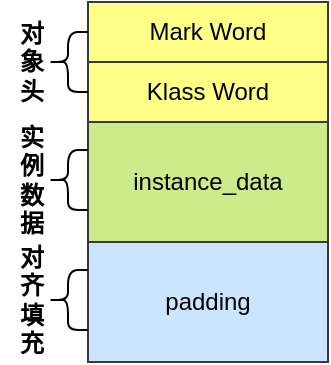 <mxfile version="14.4.3" type="device"><diagram id="QxssFL52I_7Lkqczmbq0" name="第 1 页"><mxGraphModel dx="1086" dy="806" grid="1" gridSize="10" guides="1" tooltips="1" connect="1" arrows="1" fold="1" page="1" pageScale="1" pageWidth="827" pageHeight="1169" math="0" shadow="0"><root><mxCell id="0"/><mxCell id="1" parent="0"/><mxCell id="JjtoP0YmQ39IEmG7OS8L-1" value="Mark Word" style="rounded=0;whiteSpace=wrap;html=1;fillColor=#ffff88;strokeColor=#36393d;" vertex="1" parent="1"><mxGeometry x="180" y="210" width="120" height="30" as="geometry"/></mxCell><mxCell id="JjtoP0YmQ39IEmG7OS8L-2" value="Klass Word" style="rounded=0;whiteSpace=wrap;html=1;fillColor=#ffff88;strokeColor=#36393d;" vertex="1" parent="1"><mxGeometry x="180" y="240" width="120" height="30" as="geometry"/></mxCell><mxCell id="JjtoP0YmQ39IEmG7OS8L-3" value="instance_data" style="rounded=0;whiteSpace=wrap;html=1;fillColor=#cdeb8b;strokeColor=#36393d;" vertex="1" parent="1"><mxGeometry x="180" y="270" width="120" height="60" as="geometry"/></mxCell><mxCell id="JjtoP0YmQ39IEmG7OS8L-4" value="padding" style="rounded=0;whiteSpace=wrap;html=1;fillColor=#cce5ff;strokeColor=#36393d;" vertex="1" parent="1"><mxGeometry x="180" y="330" width="120" height="60" as="geometry"/></mxCell><mxCell id="JjtoP0YmQ39IEmG7OS8L-6" value="对象头" style="shape=curlyBracket;whiteSpace=wrap;html=1;rounded=1;strokeWidth=1;labelPosition=left;verticalLabelPosition=middle;align=right;verticalAlign=middle;fontStyle=1" vertex="1" parent="1"><mxGeometry x="160" y="225" width="20" height="30" as="geometry"/></mxCell><mxCell id="JjtoP0YmQ39IEmG7OS8L-8" value="实例数据" style="shape=curlyBracket;whiteSpace=wrap;html=1;rounded=1;strokeWidth=1;align=right;labelPosition=left;verticalLabelPosition=middle;verticalAlign=middle;fontStyle=1;textDirection=ltr;" vertex="1" parent="1"><mxGeometry x="160" y="284" width="20" height="30" as="geometry"/></mxCell><mxCell id="JjtoP0YmQ39IEmG7OS8L-9" value="对齐填充" style="shape=curlyBracket;whiteSpace=wrap;html=1;rounded=1;strokeWidth=1;align=right;labelPosition=left;verticalLabelPosition=middle;verticalAlign=middle;fontStyle=1;size=0.5;" vertex="1" parent="1"><mxGeometry x="160" y="344" width="20" height="30" as="geometry"/></mxCell></root></mxGraphModel></diagram></mxfile>